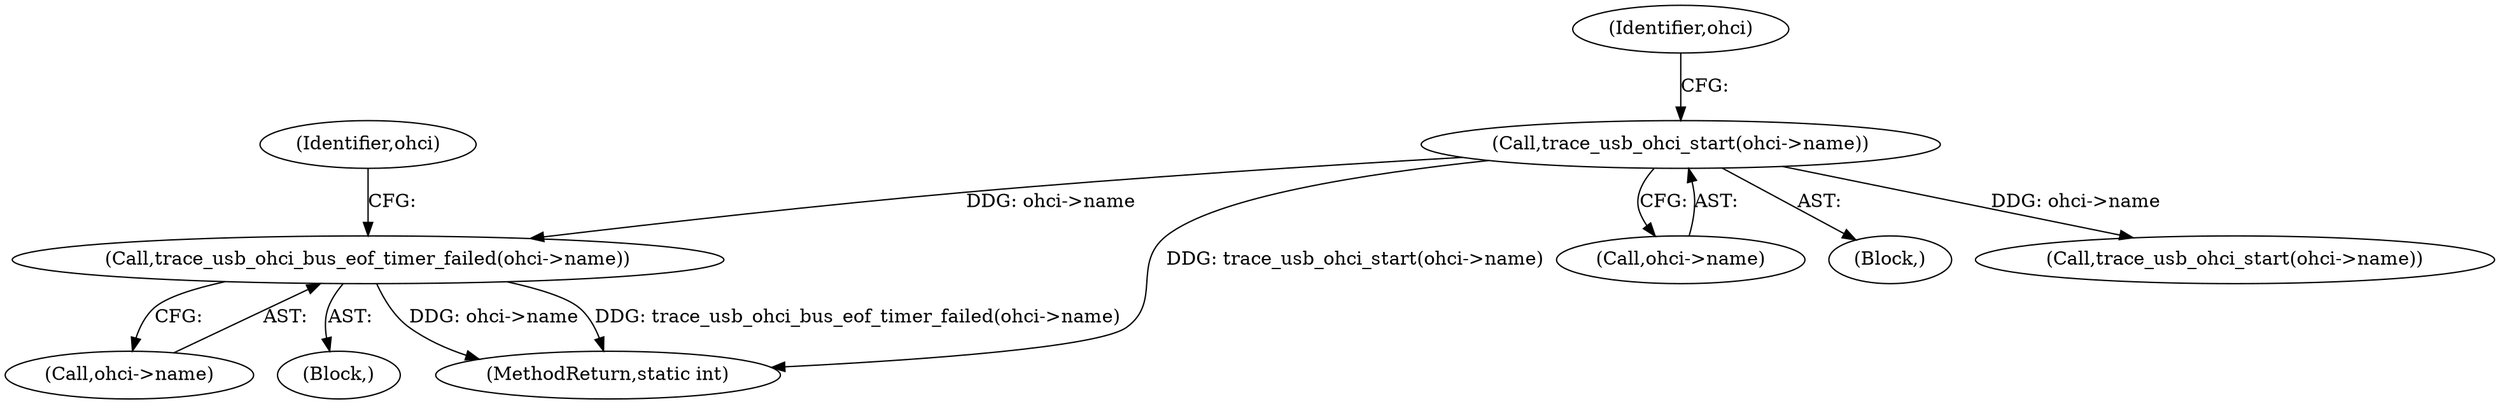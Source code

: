 digraph "0_qemu_fa1298c2d623522eda7b4f1f721fcb935abb7360@pointer" {
"1000137" [label="(Call,trace_usb_ohci_bus_eof_timer_failed(ohci->name))"];
"1000126" [label="(Call,trace_usb_ohci_start(ohci->name))"];
"1000127" [label="(Call,ohci->name)"];
"1000137" [label="(Call,trace_usb_ohci_bus_eof_timer_failed(ohci->name))"];
"1000142" [label="(Identifier,ohci)"];
"1000138" [label="(Call,ohci->name)"];
"1000102" [label="(Block,)"];
"1000133" [label="(Identifier,ohci)"];
"1000145" [label="(Call,trace_usb_ohci_start(ohci->name))"];
"1000126" [label="(Call,trace_usb_ohci_start(ohci->name))"];
"1000136" [label="(Block,)"];
"1000172" [label="(MethodReturn,static int)"];
"1000137" -> "1000136"  [label="AST: "];
"1000137" -> "1000138"  [label="CFG: "];
"1000138" -> "1000137"  [label="AST: "];
"1000142" -> "1000137"  [label="CFG: "];
"1000137" -> "1000172"  [label="DDG: ohci->name"];
"1000137" -> "1000172"  [label="DDG: trace_usb_ohci_bus_eof_timer_failed(ohci->name)"];
"1000126" -> "1000137"  [label="DDG: ohci->name"];
"1000126" -> "1000102"  [label="AST: "];
"1000126" -> "1000127"  [label="CFG: "];
"1000127" -> "1000126"  [label="AST: "];
"1000133" -> "1000126"  [label="CFG: "];
"1000126" -> "1000172"  [label="DDG: trace_usb_ohci_start(ohci->name)"];
"1000126" -> "1000145"  [label="DDG: ohci->name"];
}
